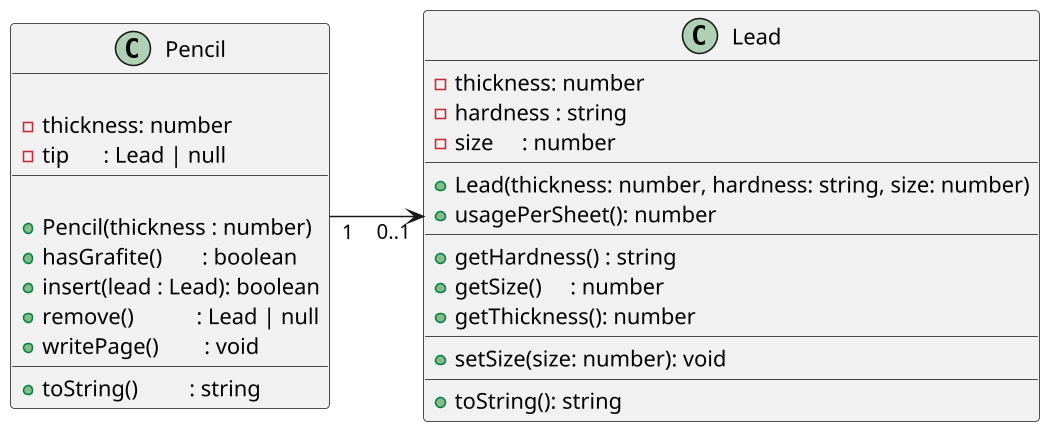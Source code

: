 @startuml
skinparam defaultFontName "Source Code Pro"
skinparam dpi 150
left to right direction

class Lead {
    - thickness: number
    - hardness : string
    - size     : number
    __
    + Lead(thickness: number, hardness: string, size: number)
    + usagePerSheet(): number
    __
    + getHardness() : string
    + getSize()     : number
    + getThickness(): number
    __
    + setSize(size: number): void
    __
    + toString(): string
}

class Pencil {
    
    - thickness: number
    - tip      : Lead | null
    __

    + Pencil(thickness : number)    
    + hasGrafite()       : boolean    
    + insert(lead : Lead): boolean
    + remove()           : Lead | null
    + writePage()        : void
    __
    + toString()         : string
}

Pencil "1" --> "0..1" Lead
@enduml